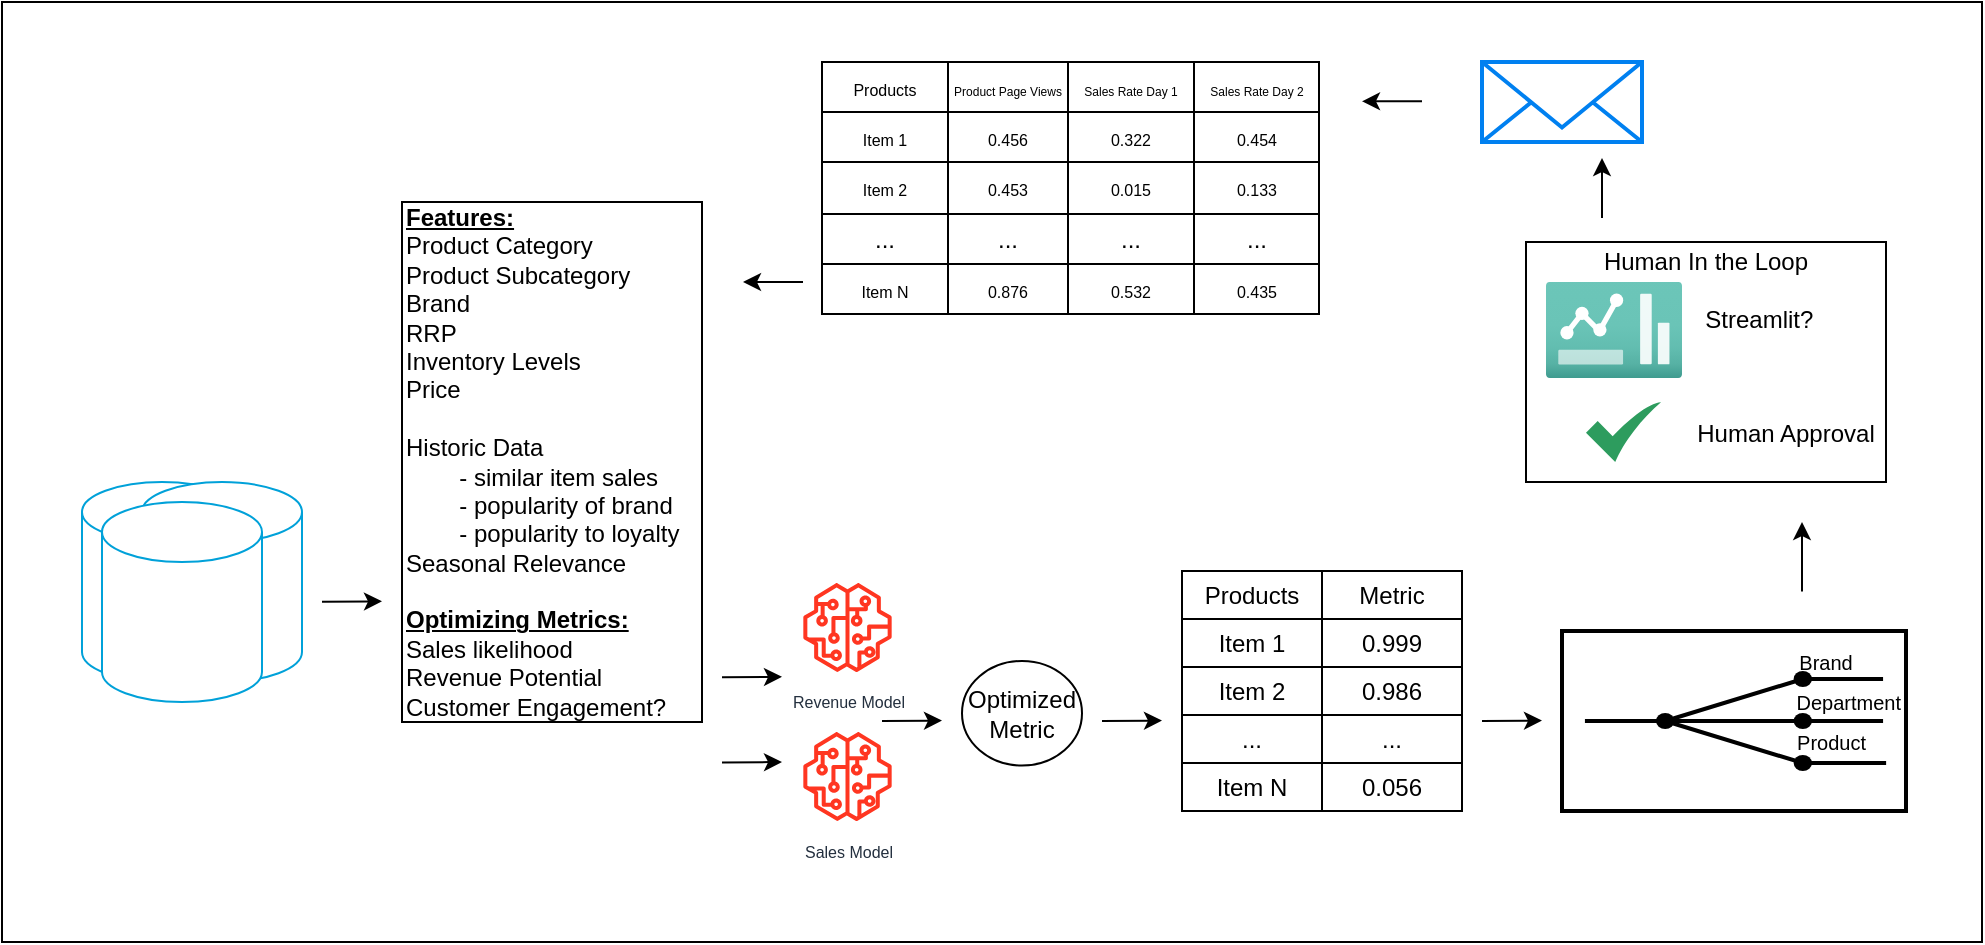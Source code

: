 <mxfile version="24.8.4">
  <diagram name="Page-1" id="AyYo4sgzFAqUoDY3u-qt">
    <mxGraphModel dx="1660" dy="724" grid="1" gridSize="10" guides="1" tooltips="1" connect="1" arrows="1" fold="1" page="1" pageScale="1" pageWidth="850" pageHeight="1100" math="0" shadow="0">
      <root>
        <mxCell id="0" />
        <mxCell id="1" parent="0" />
        <mxCell id="bXgrke7fS9s8xpsyp-bB-1" value="" style="rounded=0;whiteSpace=wrap;html=1;" vertex="1" parent="1">
          <mxGeometry width="990" height="470" as="geometry" />
        </mxCell>
        <mxCell id="waE4sCZhkBapJmtRks2j-3" value="" style="shape=cylinder3;whiteSpace=wrap;html=1;boundedLbl=1;backgroundOutline=1;size=15;strokeColor=#00A1D9;" parent="1" vertex="1">
          <mxGeometry x="40" y="240" width="80" height="100" as="geometry" />
        </mxCell>
        <mxCell id="waE4sCZhkBapJmtRks2j-5" value="" style="shape=cylinder3;whiteSpace=wrap;html=1;boundedLbl=1;backgroundOutline=1;size=15;strokeColor=#00A1D9;" parent="1" vertex="1">
          <mxGeometry x="70" y="240" width="80" height="100" as="geometry" />
        </mxCell>
        <mxCell id="waE4sCZhkBapJmtRks2j-4" value="" style="shape=cylinder3;whiteSpace=wrap;html=1;boundedLbl=1;backgroundOutline=1;size=15;strokeColor=#00A1D9;" parent="1" vertex="1">
          <mxGeometry x="50" y="250" width="80" height="100" as="geometry" />
        </mxCell>
        <mxCell id="waE4sCZhkBapJmtRks2j-10" value="&lt;div&gt;&lt;b&gt;&lt;u&gt;Features:&lt;/u&gt;&lt;/b&gt;&lt;/div&gt;Product Category&lt;div&gt;Product Subcategory&lt;/div&gt;&lt;div&gt;Brand&lt;/div&gt;&lt;div&gt;&lt;div&gt;RRP&lt;/div&gt;&lt;div&gt;Inventory Levels&lt;/div&gt;&lt;div&gt;Price&lt;/div&gt;&lt;div&gt;&lt;br&gt;&lt;/div&gt;&lt;div&gt;Historic Data&lt;/div&gt;&lt;div&gt;&lt;span style=&quot;white-space: pre;&quot;&gt;&#x9;&lt;/span&gt;- similar item sales&lt;br&gt;&lt;/div&gt;&lt;div&gt;&lt;span style=&quot;white-space: pre;&quot;&gt;&#x9;&lt;/span&gt;- popularity of brand&lt;br&gt;&lt;/div&gt;&lt;div&gt;&lt;span style=&quot;white-space: pre;&quot;&gt;&#x9;&lt;/span&gt;- popularity to loyalty&lt;br&gt;&lt;/div&gt;&lt;div&gt;Seasonal Relevance&lt;/div&gt;&lt;div&gt;&lt;br&gt;&lt;/div&gt;&lt;div&gt;&lt;b&gt;&lt;u&gt;Optimizing Metrics:&lt;/u&gt;&lt;/b&gt;&lt;/div&gt;&lt;div&gt;Sales likelihood&lt;/div&gt;&lt;div&gt;Revenue Potential&lt;/div&gt;&lt;div&gt;Customer Engagement?&lt;/div&gt;&lt;/div&gt;" style="rounded=0;whiteSpace=wrap;html=1;align=left;" parent="1" vertex="1">
          <mxGeometry x="200" y="100" width="150" height="260" as="geometry" />
        </mxCell>
        <mxCell id="waE4sCZhkBapJmtRks2j-11" value="&lt;font style=&quot;font-size: 8px;&quot;&gt;Sales Model&lt;/font&gt;" style="sketch=0;outlineConnect=0;fontColor=#232F3E;gradientColor=none;fillColor=#FF3621;strokeColor=#FF3621;dashed=0;verticalLabelPosition=bottom;verticalAlign=top;align=center;html=1;fontSize=12;fontStyle=0;aspect=fixed;pointerEvents=1;shape=mxgraph.aws4.sagemaker_model;" parent="1" vertex="1">
          <mxGeometry x="400.5" y="365" width="44.5" height="44.5" as="geometry" />
        </mxCell>
        <mxCell id="waE4sCZhkBapJmtRks2j-13" value="&lt;font style=&quot;font-size: 8px;&quot;&gt;Revenue Model&lt;/font&gt;" style="sketch=0;outlineConnect=0;fontColor=#232F3E;gradientColor=none;fillColor=#FF3621;strokeColor=#FF3621;dashed=0;verticalLabelPosition=bottom;verticalAlign=top;align=center;html=1;fontSize=12;fontStyle=0;aspect=fixed;pointerEvents=1;shape=mxgraph.aws4.sagemaker_model;" parent="1" vertex="1">
          <mxGeometry x="400.5" y="290.5" width="44.5" height="44.5" as="geometry" />
        </mxCell>
        <mxCell id="waE4sCZhkBapJmtRks2j-14" value="&lt;div style=&quot;&quot;&gt;&lt;span style=&quot;background-color: initial;&quot;&gt;Human In the Loop&lt;/span&gt;&lt;/div&gt;&lt;div style=&quot;&quot;&gt;&lt;span style=&quot;background-color: initial;&quot;&gt;&lt;br&gt;&lt;/span&gt;&lt;/div&gt;&lt;div style=&quot;&quot;&gt;&lt;span style=&quot;background-color: initial;&quot;&gt;&lt;span style=&quot;white-space: pre;&quot;&gt;&#x9;&lt;/span&gt;&lt;span style=&quot;white-space: pre;&quot;&gt;&#x9;&lt;/span&gt;Streamlit?&lt;/span&gt;&lt;/div&gt;&lt;div style=&quot;&quot;&gt;&lt;span style=&quot;background-color: initial;&quot;&gt;&lt;br&gt;&lt;/span&gt;&lt;/div&gt;&lt;div style=&quot;&quot;&gt;&lt;span style=&quot;background-color: initial;&quot;&gt;&lt;br&gt;&lt;/span&gt;&lt;/div&gt;&lt;div style=&quot;&quot;&gt;&lt;span style=&quot;background-color: initial;&quot;&gt;&lt;br&gt;&lt;/span&gt;&lt;/div&gt;&lt;div style=&quot;&quot;&gt;&lt;span style=&quot;background-color: initial;&quot;&gt;&lt;span style=&quot;white-space: pre;&quot;&gt;&#x9;&lt;/span&gt;&lt;span style=&quot;white-space: pre;&quot;&gt;&#x9;&lt;/span&gt;&lt;span style=&quot;white-space: pre;&quot;&gt;&#x9;&lt;/span&gt;Human Approval&lt;/span&gt;&lt;/div&gt;&lt;div style=&quot;&quot;&gt;&lt;br&gt;&lt;/div&gt;" style="rounded=0;whiteSpace=wrap;html=1;align=center;" parent="1" vertex="1">
          <mxGeometry x="762" y="120" width="180" height="120" as="geometry" />
        </mxCell>
        <mxCell id="waE4sCZhkBapJmtRks2j-15" value="Optimized Metric" style="ellipse;whiteSpace=wrap;html=1;" parent="1" vertex="1">
          <mxGeometry x="480" y="329.5" width="60" height="52.25" as="geometry" />
        </mxCell>
        <mxCell id="waE4sCZhkBapJmtRks2j-17" value="" style="shape=table;startSize=0;container=1;collapsible=0;childLayout=tableLayout;" parent="1" vertex="1">
          <mxGeometry x="590" y="284.5" width="140" height="120" as="geometry" />
        </mxCell>
        <mxCell id="waE4sCZhkBapJmtRks2j-18" value="" style="shape=tableRow;horizontal=0;startSize=0;swimlaneHead=0;swimlaneBody=0;strokeColor=inherit;top=0;left=0;bottom=0;right=0;collapsible=0;dropTarget=0;fillColor=none;points=[[0,0.5],[1,0.5]];portConstraint=eastwest;" parent="waE4sCZhkBapJmtRks2j-17" vertex="1">
          <mxGeometry width="140" height="24" as="geometry" />
        </mxCell>
        <mxCell id="waE4sCZhkBapJmtRks2j-19" value="Products" style="shape=partialRectangle;html=1;whiteSpace=wrap;connectable=0;strokeColor=inherit;overflow=hidden;fillColor=none;top=0;left=0;bottom=0;right=0;pointerEvents=1;" parent="waE4sCZhkBapJmtRks2j-18" vertex="1">
          <mxGeometry width="70" height="24" as="geometry">
            <mxRectangle width="70" height="24" as="alternateBounds" />
          </mxGeometry>
        </mxCell>
        <mxCell id="waE4sCZhkBapJmtRks2j-20" value="Metric" style="shape=partialRectangle;html=1;whiteSpace=wrap;connectable=0;strokeColor=inherit;overflow=hidden;fillColor=none;top=0;left=0;bottom=0;right=0;pointerEvents=1;" parent="waE4sCZhkBapJmtRks2j-18" vertex="1">
          <mxGeometry x="70" width="70" height="24" as="geometry">
            <mxRectangle width="70" height="24" as="alternateBounds" />
          </mxGeometry>
        </mxCell>
        <mxCell id="waE4sCZhkBapJmtRks2j-21" value="" style="shape=tableRow;horizontal=0;startSize=0;swimlaneHead=0;swimlaneBody=0;strokeColor=inherit;top=0;left=0;bottom=0;right=0;collapsible=0;dropTarget=0;fillColor=none;points=[[0,0.5],[1,0.5]];portConstraint=eastwest;" parent="waE4sCZhkBapJmtRks2j-17" vertex="1">
          <mxGeometry y="24" width="140" height="24" as="geometry" />
        </mxCell>
        <mxCell id="waE4sCZhkBapJmtRks2j-22" value="Item 1" style="shape=partialRectangle;html=1;whiteSpace=wrap;connectable=0;strokeColor=inherit;overflow=hidden;fillColor=none;top=0;left=0;bottom=0;right=0;pointerEvents=1;" parent="waE4sCZhkBapJmtRks2j-21" vertex="1">
          <mxGeometry width="70" height="24" as="geometry">
            <mxRectangle width="70" height="24" as="alternateBounds" />
          </mxGeometry>
        </mxCell>
        <mxCell id="waE4sCZhkBapJmtRks2j-23" value="0.999" style="shape=partialRectangle;html=1;whiteSpace=wrap;connectable=0;strokeColor=inherit;overflow=hidden;fillColor=none;top=0;left=0;bottom=0;right=0;pointerEvents=1;" parent="waE4sCZhkBapJmtRks2j-21" vertex="1">
          <mxGeometry x="70" width="70" height="24" as="geometry">
            <mxRectangle width="70" height="24" as="alternateBounds" />
          </mxGeometry>
        </mxCell>
        <mxCell id="waE4sCZhkBapJmtRks2j-24" value="" style="shape=tableRow;horizontal=0;startSize=0;swimlaneHead=0;swimlaneBody=0;strokeColor=inherit;top=0;left=0;bottom=0;right=0;collapsible=0;dropTarget=0;fillColor=none;points=[[0,0.5],[1,0.5]];portConstraint=eastwest;" parent="waE4sCZhkBapJmtRks2j-17" vertex="1">
          <mxGeometry y="48" width="140" height="24" as="geometry" />
        </mxCell>
        <mxCell id="waE4sCZhkBapJmtRks2j-25" value="Item 2" style="shape=partialRectangle;html=1;whiteSpace=wrap;connectable=0;strokeColor=inherit;overflow=hidden;fillColor=none;top=0;left=0;bottom=0;right=0;pointerEvents=1;" parent="waE4sCZhkBapJmtRks2j-24" vertex="1">
          <mxGeometry width="70" height="24" as="geometry">
            <mxRectangle width="70" height="24" as="alternateBounds" />
          </mxGeometry>
        </mxCell>
        <mxCell id="waE4sCZhkBapJmtRks2j-26" value="0.986" style="shape=partialRectangle;html=1;whiteSpace=wrap;connectable=0;strokeColor=inherit;overflow=hidden;fillColor=none;top=0;left=0;bottom=0;right=0;pointerEvents=1;" parent="waE4sCZhkBapJmtRks2j-24" vertex="1">
          <mxGeometry x="70" width="70" height="24" as="geometry">
            <mxRectangle width="70" height="24" as="alternateBounds" />
          </mxGeometry>
        </mxCell>
        <mxCell id="waE4sCZhkBapJmtRks2j-27" value="" style="shape=tableRow;horizontal=0;startSize=0;swimlaneHead=0;swimlaneBody=0;strokeColor=inherit;top=0;left=0;bottom=0;right=0;collapsible=0;dropTarget=0;fillColor=none;points=[[0,0.5],[1,0.5]];portConstraint=eastwest;" parent="waE4sCZhkBapJmtRks2j-17" vertex="1">
          <mxGeometry y="72" width="140" height="24" as="geometry" />
        </mxCell>
        <mxCell id="waE4sCZhkBapJmtRks2j-28" value="..." style="shape=partialRectangle;html=1;whiteSpace=wrap;connectable=0;strokeColor=inherit;overflow=hidden;fillColor=none;top=0;left=0;bottom=0;right=0;pointerEvents=1;" parent="waE4sCZhkBapJmtRks2j-27" vertex="1">
          <mxGeometry width="70" height="24" as="geometry">
            <mxRectangle width="70" height="24" as="alternateBounds" />
          </mxGeometry>
        </mxCell>
        <mxCell id="waE4sCZhkBapJmtRks2j-29" value="..." style="shape=partialRectangle;html=1;whiteSpace=wrap;connectable=0;strokeColor=inherit;overflow=hidden;fillColor=none;top=0;left=0;bottom=0;right=0;pointerEvents=1;" parent="waE4sCZhkBapJmtRks2j-27" vertex="1">
          <mxGeometry x="70" width="70" height="24" as="geometry">
            <mxRectangle width="70" height="24" as="alternateBounds" />
          </mxGeometry>
        </mxCell>
        <mxCell id="waE4sCZhkBapJmtRks2j-30" value="" style="shape=tableRow;horizontal=0;startSize=0;swimlaneHead=0;swimlaneBody=0;strokeColor=inherit;top=0;left=0;bottom=0;right=0;collapsible=0;dropTarget=0;fillColor=none;points=[[0,0.5],[1,0.5]];portConstraint=eastwest;" parent="waE4sCZhkBapJmtRks2j-17" vertex="1">
          <mxGeometry y="96" width="140" height="24" as="geometry" />
        </mxCell>
        <mxCell id="waE4sCZhkBapJmtRks2j-31" value="Item N" style="shape=partialRectangle;html=1;whiteSpace=wrap;connectable=0;strokeColor=inherit;overflow=hidden;fillColor=none;top=0;left=0;bottom=0;right=0;pointerEvents=1;" parent="waE4sCZhkBapJmtRks2j-30" vertex="1">
          <mxGeometry width="70" height="24" as="geometry">
            <mxRectangle width="70" height="24" as="alternateBounds" />
          </mxGeometry>
        </mxCell>
        <mxCell id="waE4sCZhkBapJmtRks2j-32" value="0.056" style="shape=partialRectangle;html=1;whiteSpace=wrap;connectable=0;strokeColor=inherit;overflow=hidden;fillColor=none;top=0;left=0;bottom=0;right=0;pointerEvents=1;" parent="waE4sCZhkBapJmtRks2j-30" vertex="1">
          <mxGeometry x="70" width="70" height="24" as="geometry">
            <mxRectangle width="70" height="24" as="alternateBounds" />
          </mxGeometry>
        </mxCell>
        <mxCell id="waE4sCZhkBapJmtRks2j-33" value="" style="image;aspect=fixed;html=1;points=[];align=center;fontSize=12;image=img/lib/azure2/general/Dashboard2.svg;fillColor=#FF4B4B;strokeColor=#FF4B4B;" parent="1" vertex="1">
          <mxGeometry x="772" y="140" width="68" height="48" as="geometry" />
        </mxCell>
        <mxCell id="waE4sCZhkBapJmtRks2j-34" value="" style="sketch=0;html=1;aspect=fixed;strokeColor=none;shadow=0;align=center;fillColor=#2D9C5E;verticalAlign=top;labelPosition=center;verticalLabelPosition=bottom;shape=mxgraph.gcp2.check" parent="1" vertex="1">
          <mxGeometry x="792" y="200" width="37.5" height="30" as="geometry" />
        </mxCell>
        <mxCell id="waE4sCZhkBapJmtRks2j-35" value="" style="html=1;verticalLabelPosition=bottom;align=center;labelBackgroundColor=#ffffff;verticalAlign=top;strokeWidth=2;strokeColor=#0080F0;shadow=0;dashed=0;shape=mxgraph.ios7.icons.mail;" parent="1" vertex="1">
          <mxGeometry x="740" y="30" width="80" height="40" as="geometry" />
        </mxCell>
        <mxCell id="waE4sCZhkBapJmtRks2j-36" value="" style="shape=table;startSize=0;container=1;collapsible=0;childLayout=tableLayout;" parent="1" vertex="1">
          <mxGeometry x="410" y="30" width="248.5" height="126" as="geometry" />
        </mxCell>
        <mxCell id="waE4sCZhkBapJmtRks2j-37" value="" style="shape=tableRow;horizontal=0;startSize=0;swimlaneHead=0;swimlaneBody=0;strokeColor=inherit;top=0;left=0;bottom=0;right=0;collapsible=0;dropTarget=0;fillColor=none;points=[[0,0.5],[1,0.5]];portConstraint=eastwest;" parent="waE4sCZhkBapJmtRks2j-36" vertex="1">
          <mxGeometry width="248.5" height="25" as="geometry" />
        </mxCell>
        <mxCell id="waE4sCZhkBapJmtRks2j-38" value="&lt;font style=&quot;font-size: 8px;&quot;&gt;Products&lt;/font&gt;" style="shape=partialRectangle;html=1;whiteSpace=wrap;connectable=0;strokeColor=inherit;overflow=hidden;fillColor=none;top=0;left=0;bottom=0;right=0;pointerEvents=1;" parent="waE4sCZhkBapJmtRks2j-37" vertex="1">
          <mxGeometry width="63" height="25" as="geometry">
            <mxRectangle width="63" height="25" as="alternateBounds" />
          </mxGeometry>
        </mxCell>
        <mxCell id="waE4sCZhkBapJmtRks2j-39" value="&lt;font style=&quot;font-size: 6px;&quot;&gt;Product Page Views&lt;/font&gt;" style="shape=partialRectangle;html=1;whiteSpace=wrap;connectable=0;strokeColor=inherit;overflow=hidden;fillColor=none;top=0;left=0;bottom=0;right=0;pointerEvents=1;" parent="waE4sCZhkBapJmtRks2j-37" vertex="1">
          <mxGeometry x="63" width="60" height="25" as="geometry">
            <mxRectangle width="60" height="25" as="alternateBounds" />
          </mxGeometry>
        </mxCell>
        <mxCell id="waE4sCZhkBapJmtRks2j-40" value="&lt;font style=&quot;font-size: 6px;&quot;&gt;Sales Rate Day 1&lt;/font&gt;" style="shape=partialRectangle;html=1;whiteSpace=wrap;connectable=0;strokeColor=inherit;overflow=hidden;fillColor=none;top=0;left=0;bottom=0;right=0;pointerEvents=1;" parent="waE4sCZhkBapJmtRks2j-37" vertex="1">
          <mxGeometry x="123" width="63" height="25" as="geometry">
            <mxRectangle width="63" height="25" as="alternateBounds" />
          </mxGeometry>
        </mxCell>
        <mxCell id="waE4sCZhkBapJmtRks2j-75" value="&lt;font style=&quot;font-size: 6px;&quot;&gt;Sales Rate Day 2&lt;/font&gt;" style="shape=partialRectangle;html=1;whiteSpace=wrap;connectable=0;strokeColor=inherit;overflow=hidden;fillColor=none;top=0;left=0;bottom=0;right=0;pointerEvents=1;" parent="waE4sCZhkBapJmtRks2j-37" vertex="1">
          <mxGeometry x="186" width="63" height="25" as="geometry">
            <mxRectangle width="63" height="25" as="alternateBounds" />
          </mxGeometry>
        </mxCell>
        <mxCell id="waE4sCZhkBapJmtRks2j-41" value="" style="shape=tableRow;horizontal=0;startSize=0;swimlaneHead=0;swimlaneBody=0;strokeColor=inherit;top=0;left=0;bottom=0;right=0;collapsible=0;dropTarget=0;fillColor=none;points=[[0,0.5],[1,0.5]];portConstraint=eastwest;" parent="waE4sCZhkBapJmtRks2j-36" vertex="1">
          <mxGeometry y="25" width="248.5" height="25" as="geometry" />
        </mxCell>
        <mxCell id="waE4sCZhkBapJmtRks2j-42" value="&lt;font style=&quot;font-size: 8px;&quot;&gt;Item 1&lt;/font&gt;" style="shape=partialRectangle;html=1;whiteSpace=wrap;connectable=0;strokeColor=inherit;overflow=hidden;fillColor=none;top=0;left=0;bottom=0;right=0;pointerEvents=1;" parent="waE4sCZhkBapJmtRks2j-41" vertex="1">
          <mxGeometry width="63" height="25" as="geometry">
            <mxRectangle width="63" height="25" as="alternateBounds" />
          </mxGeometry>
        </mxCell>
        <mxCell id="waE4sCZhkBapJmtRks2j-43" value="&lt;font style=&quot;font-size: 8px;&quot;&gt;0.456&lt;/font&gt;" style="shape=partialRectangle;html=1;whiteSpace=wrap;connectable=0;strokeColor=inherit;overflow=hidden;fillColor=none;top=0;left=0;bottom=0;right=0;pointerEvents=1;" parent="waE4sCZhkBapJmtRks2j-41" vertex="1">
          <mxGeometry x="63" width="60" height="25" as="geometry">
            <mxRectangle width="60" height="25" as="alternateBounds" />
          </mxGeometry>
        </mxCell>
        <mxCell id="waE4sCZhkBapJmtRks2j-44" value="&lt;font style=&quot;font-size: 8px;&quot;&gt;0.322&lt;/font&gt;" style="shape=partialRectangle;html=1;whiteSpace=wrap;connectable=0;strokeColor=inherit;overflow=hidden;fillColor=none;top=0;left=0;bottom=0;right=0;pointerEvents=1;" parent="waE4sCZhkBapJmtRks2j-41" vertex="1">
          <mxGeometry x="123" width="63" height="25" as="geometry">
            <mxRectangle width="63" height="25" as="alternateBounds" />
          </mxGeometry>
        </mxCell>
        <mxCell id="waE4sCZhkBapJmtRks2j-76" value="&lt;font style=&quot;font-size: 8px;&quot;&gt;0.454&lt;/font&gt;" style="shape=partialRectangle;html=1;whiteSpace=wrap;connectable=0;strokeColor=inherit;overflow=hidden;fillColor=none;top=0;left=0;bottom=0;right=0;pointerEvents=1;" parent="waE4sCZhkBapJmtRks2j-41" vertex="1">
          <mxGeometry x="186" width="63" height="25" as="geometry">
            <mxRectangle width="63" height="25" as="alternateBounds" />
          </mxGeometry>
        </mxCell>
        <mxCell id="waE4sCZhkBapJmtRks2j-45" value="" style="shape=tableRow;horizontal=0;startSize=0;swimlaneHead=0;swimlaneBody=0;strokeColor=inherit;top=0;left=0;bottom=0;right=0;collapsible=0;dropTarget=0;fillColor=none;points=[[0,0.5],[1,0.5]];portConstraint=eastwest;" parent="waE4sCZhkBapJmtRks2j-36" vertex="1">
          <mxGeometry y="50" width="248.5" height="26" as="geometry" />
        </mxCell>
        <mxCell id="waE4sCZhkBapJmtRks2j-46" value="&lt;font style=&quot;font-size: 8px;&quot;&gt;Item 2&lt;/font&gt;" style="shape=partialRectangle;html=1;whiteSpace=wrap;connectable=0;strokeColor=inherit;overflow=hidden;fillColor=none;top=0;left=0;bottom=0;right=0;pointerEvents=1;" parent="waE4sCZhkBapJmtRks2j-45" vertex="1">
          <mxGeometry width="63" height="26" as="geometry">
            <mxRectangle width="63" height="26" as="alternateBounds" />
          </mxGeometry>
        </mxCell>
        <mxCell id="waE4sCZhkBapJmtRks2j-47" value="&lt;font style=&quot;font-size: 8px;&quot;&gt;0.453&lt;/font&gt;" style="shape=partialRectangle;html=1;whiteSpace=wrap;connectable=0;strokeColor=inherit;overflow=hidden;fillColor=none;top=0;left=0;bottom=0;right=0;pointerEvents=1;" parent="waE4sCZhkBapJmtRks2j-45" vertex="1">
          <mxGeometry x="63" width="60" height="26" as="geometry">
            <mxRectangle width="60" height="26" as="alternateBounds" />
          </mxGeometry>
        </mxCell>
        <mxCell id="waE4sCZhkBapJmtRks2j-48" value="&lt;font style=&quot;font-size: 8px;&quot;&gt;0.015&lt;/font&gt;" style="shape=partialRectangle;html=1;whiteSpace=wrap;connectable=0;strokeColor=inherit;overflow=hidden;fillColor=none;top=0;left=0;bottom=0;right=0;pointerEvents=1;" parent="waE4sCZhkBapJmtRks2j-45" vertex="1">
          <mxGeometry x="123" width="63" height="26" as="geometry">
            <mxRectangle width="63" height="26" as="alternateBounds" />
          </mxGeometry>
        </mxCell>
        <mxCell id="waE4sCZhkBapJmtRks2j-77" value="&lt;font style=&quot;font-size: 8px;&quot;&gt;0.133&lt;/font&gt;" style="shape=partialRectangle;html=1;whiteSpace=wrap;connectable=0;strokeColor=inherit;overflow=hidden;fillColor=none;top=0;left=0;bottom=0;right=0;pointerEvents=1;" parent="waE4sCZhkBapJmtRks2j-45" vertex="1">
          <mxGeometry x="186" width="63" height="26" as="geometry">
            <mxRectangle width="63" height="26" as="alternateBounds" />
          </mxGeometry>
        </mxCell>
        <mxCell id="waE4sCZhkBapJmtRks2j-49" value="" style="shape=tableRow;horizontal=0;startSize=0;swimlaneHead=0;swimlaneBody=0;strokeColor=inherit;top=0;left=0;bottom=0;right=0;collapsible=0;dropTarget=0;fillColor=none;points=[[0,0.5],[1,0.5]];portConstraint=eastwest;" parent="waE4sCZhkBapJmtRks2j-36" vertex="1">
          <mxGeometry y="76" width="248.5" height="25" as="geometry" />
        </mxCell>
        <mxCell id="waE4sCZhkBapJmtRks2j-50" value="..." style="shape=partialRectangle;html=1;whiteSpace=wrap;connectable=0;strokeColor=inherit;overflow=hidden;fillColor=none;top=0;left=0;bottom=0;right=0;pointerEvents=1;" parent="waE4sCZhkBapJmtRks2j-49" vertex="1">
          <mxGeometry width="63" height="25" as="geometry">
            <mxRectangle width="63" height="25" as="alternateBounds" />
          </mxGeometry>
        </mxCell>
        <mxCell id="waE4sCZhkBapJmtRks2j-51" value="..." style="shape=partialRectangle;html=1;whiteSpace=wrap;connectable=0;strokeColor=inherit;overflow=hidden;fillColor=none;top=0;left=0;bottom=0;right=0;pointerEvents=1;" parent="waE4sCZhkBapJmtRks2j-49" vertex="1">
          <mxGeometry x="63" width="60" height="25" as="geometry">
            <mxRectangle width="60" height="25" as="alternateBounds" />
          </mxGeometry>
        </mxCell>
        <mxCell id="waE4sCZhkBapJmtRks2j-52" value="..." style="shape=partialRectangle;html=1;whiteSpace=wrap;connectable=0;strokeColor=inherit;overflow=hidden;fillColor=none;top=0;left=0;bottom=0;right=0;pointerEvents=1;" parent="waE4sCZhkBapJmtRks2j-49" vertex="1">
          <mxGeometry x="123" width="63" height="25" as="geometry">
            <mxRectangle width="63" height="25" as="alternateBounds" />
          </mxGeometry>
        </mxCell>
        <mxCell id="waE4sCZhkBapJmtRks2j-78" value="..." style="shape=partialRectangle;html=1;whiteSpace=wrap;connectable=0;strokeColor=inherit;overflow=hidden;fillColor=none;top=0;left=0;bottom=0;right=0;pointerEvents=1;" parent="waE4sCZhkBapJmtRks2j-49" vertex="1">
          <mxGeometry x="186" width="63" height="25" as="geometry">
            <mxRectangle width="63" height="25" as="alternateBounds" />
          </mxGeometry>
        </mxCell>
        <mxCell id="waE4sCZhkBapJmtRks2j-53" value="" style="shape=tableRow;horizontal=0;startSize=0;swimlaneHead=0;swimlaneBody=0;strokeColor=inherit;top=0;left=0;bottom=0;right=0;collapsible=0;dropTarget=0;fillColor=none;points=[[0,0.5],[1,0.5]];portConstraint=eastwest;" parent="waE4sCZhkBapJmtRks2j-36" vertex="1">
          <mxGeometry y="101" width="248.5" height="25" as="geometry" />
        </mxCell>
        <mxCell id="waE4sCZhkBapJmtRks2j-54" value="&lt;font style=&quot;font-size: 8px;&quot;&gt;Item N&lt;/font&gt;" style="shape=partialRectangle;html=1;whiteSpace=wrap;connectable=0;strokeColor=inherit;overflow=hidden;fillColor=none;top=0;left=0;bottom=0;right=0;pointerEvents=1;" parent="waE4sCZhkBapJmtRks2j-53" vertex="1">
          <mxGeometry width="63" height="25" as="geometry">
            <mxRectangle width="63" height="25" as="alternateBounds" />
          </mxGeometry>
        </mxCell>
        <mxCell id="waE4sCZhkBapJmtRks2j-55" value="&lt;font style=&quot;font-size: 8px;&quot;&gt;0.876&lt;/font&gt;" style="shape=partialRectangle;html=1;whiteSpace=wrap;connectable=0;strokeColor=inherit;overflow=hidden;fillColor=none;top=0;left=0;bottom=0;right=0;pointerEvents=1;" parent="waE4sCZhkBapJmtRks2j-53" vertex="1">
          <mxGeometry x="63" width="60" height="25" as="geometry">
            <mxRectangle width="60" height="25" as="alternateBounds" />
          </mxGeometry>
        </mxCell>
        <mxCell id="waE4sCZhkBapJmtRks2j-56" value="&lt;font style=&quot;font-size: 8px;&quot;&gt;0.532&lt;/font&gt;" style="shape=partialRectangle;html=1;whiteSpace=wrap;connectable=0;strokeColor=inherit;overflow=hidden;fillColor=none;top=0;left=0;bottom=0;right=0;pointerEvents=1;" parent="waE4sCZhkBapJmtRks2j-53" vertex="1">
          <mxGeometry x="123" width="63" height="25" as="geometry">
            <mxRectangle width="63" height="25" as="alternateBounds" />
          </mxGeometry>
        </mxCell>
        <mxCell id="waE4sCZhkBapJmtRks2j-79" value="&lt;font style=&quot;font-size: 8px;&quot;&gt;0.435&lt;/font&gt;" style="shape=partialRectangle;html=1;whiteSpace=wrap;connectable=0;strokeColor=inherit;overflow=hidden;fillColor=none;top=0;left=0;bottom=0;right=0;pointerEvents=1;" parent="waE4sCZhkBapJmtRks2j-53" vertex="1">
          <mxGeometry x="186" width="63" height="25" as="geometry">
            <mxRectangle width="63" height="25" as="alternateBounds" />
          </mxGeometry>
        </mxCell>
        <mxCell id="waE4sCZhkBapJmtRks2j-57" value="" style="endArrow=classic;html=1;rounded=0;" parent="1" edge="1">
          <mxGeometry width="50" height="50" relative="1" as="geometry">
            <mxPoint x="160" y="299.91" as="sourcePoint" />
            <mxPoint x="190" y="299.66" as="targetPoint" />
          </mxGeometry>
        </mxCell>
        <mxCell id="waE4sCZhkBapJmtRks2j-58" value="" style="endArrow=classic;html=1;rounded=0;" parent="1" edge="1">
          <mxGeometry width="50" height="50" relative="1" as="geometry">
            <mxPoint x="360" y="337.66" as="sourcePoint" />
            <mxPoint x="390" y="337.41" as="targetPoint" />
          </mxGeometry>
        </mxCell>
        <mxCell id="waE4sCZhkBapJmtRks2j-59" value="" style="endArrow=classic;html=1;rounded=0;" parent="1" edge="1">
          <mxGeometry width="50" height="50" relative="1" as="geometry">
            <mxPoint x="360" y="380.25" as="sourcePoint" />
            <mxPoint x="390" y="380" as="targetPoint" />
          </mxGeometry>
        </mxCell>
        <mxCell id="waE4sCZhkBapJmtRks2j-60" value="" style="endArrow=classic;html=1;rounded=0;" parent="1" edge="1">
          <mxGeometry width="50" height="50" relative="1" as="geometry">
            <mxPoint x="440" y="359.56" as="sourcePoint" />
            <mxPoint x="470" y="359.31" as="targetPoint" />
          </mxGeometry>
        </mxCell>
        <mxCell id="waE4sCZhkBapJmtRks2j-61" value="" style="endArrow=classic;html=1;rounded=0;" parent="1" edge="1">
          <mxGeometry width="50" height="50" relative="1" as="geometry">
            <mxPoint x="550" y="359.56" as="sourcePoint" />
            <mxPoint x="580" y="359.31" as="targetPoint" />
          </mxGeometry>
        </mxCell>
        <mxCell id="waE4sCZhkBapJmtRks2j-63" value="" style="endArrow=classic;html=1;rounded=0;" parent="1" edge="1">
          <mxGeometry width="50" height="50" relative="1" as="geometry">
            <mxPoint x="800" y="108" as="sourcePoint" />
            <mxPoint x="800" y="78" as="targetPoint" />
          </mxGeometry>
        </mxCell>
        <mxCell id="waE4sCZhkBapJmtRks2j-64" value="" style="endArrow=classic;html=1;rounded=0;" parent="1" edge="1">
          <mxGeometry width="50" height="50" relative="1" as="geometry">
            <mxPoint x="710" y="49.66" as="sourcePoint" />
            <mxPoint x="680" y="49.66" as="targetPoint" />
          </mxGeometry>
        </mxCell>
        <mxCell id="waE4sCZhkBapJmtRks2j-65" value="" style="endArrow=classic;html=1;rounded=0;" parent="1" edge="1">
          <mxGeometry width="50" height="50" relative="1" as="geometry">
            <mxPoint x="400.5" y="140" as="sourcePoint" />
            <mxPoint x="370.5" y="140" as="targetPoint" />
          </mxGeometry>
        </mxCell>
        <mxCell id="waE4sCZhkBapJmtRks2j-67" value="" style="html=1;strokeWidth=2;outlineConnect=0;dashed=0;align=center;fontSize=8;fillColor=#FFFFFF;verticalLabelPosition=bottom;verticalAlign=top;shape=mxgraph.eip.recipient_list;rotation=0;" parent="1" vertex="1">
          <mxGeometry x="780" y="314.5" width="172" height="90" as="geometry" />
        </mxCell>
        <mxCell id="waE4sCZhkBapJmtRks2j-68" value="&lt;font style=&quot;font-size: 10px;&quot;&gt;Brand&lt;/font&gt;" style="text;html=1;align=center;verticalAlign=middle;whiteSpace=wrap;rounded=0;" parent="1" vertex="1">
          <mxGeometry x="882" y="314.5" width="60" height="30" as="geometry" />
        </mxCell>
        <mxCell id="waE4sCZhkBapJmtRks2j-69" value="&lt;font style=&quot;font-size: 10px;&quot;&gt;&amp;nbsp;Department&lt;/font&gt;" style="text;html=1;align=center;verticalAlign=middle;whiteSpace=wrap;rounded=0;" parent="1" vertex="1">
          <mxGeometry x="892" y="335" width="60" height="30" as="geometry" />
        </mxCell>
        <mxCell id="waE4sCZhkBapJmtRks2j-71" value="&lt;font style=&quot;font-size: 10px;&quot;&gt;&amp;nbsp; Product&lt;/font&gt;" style="text;html=1;align=center;verticalAlign=middle;whiteSpace=wrap;rounded=0;" parent="1" vertex="1">
          <mxGeometry x="882" y="355" width="60" height="30" as="geometry" />
        </mxCell>
        <mxCell id="waE4sCZhkBapJmtRks2j-73" value="" style="endArrow=classic;html=1;rounded=0;" parent="1" edge="1">
          <mxGeometry width="50" height="50" relative="1" as="geometry">
            <mxPoint x="740" y="359.56" as="sourcePoint" />
            <mxPoint x="770" y="359.31" as="targetPoint" />
          </mxGeometry>
        </mxCell>
        <mxCell id="waE4sCZhkBapJmtRks2j-74" value="" style="endArrow=classic;html=1;rounded=0;" parent="1" edge="1">
          <mxGeometry width="50" height="50" relative="1" as="geometry">
            <mxPoint x="900" y="294.75" as="sourcePoint" />
            <mxPoint x="900" y="260" as="targetPoint" />
          </mxGeometry>
        </mxCell>
      </root>
    </mxGraphModel>
  </diagram>
</mxfile>
